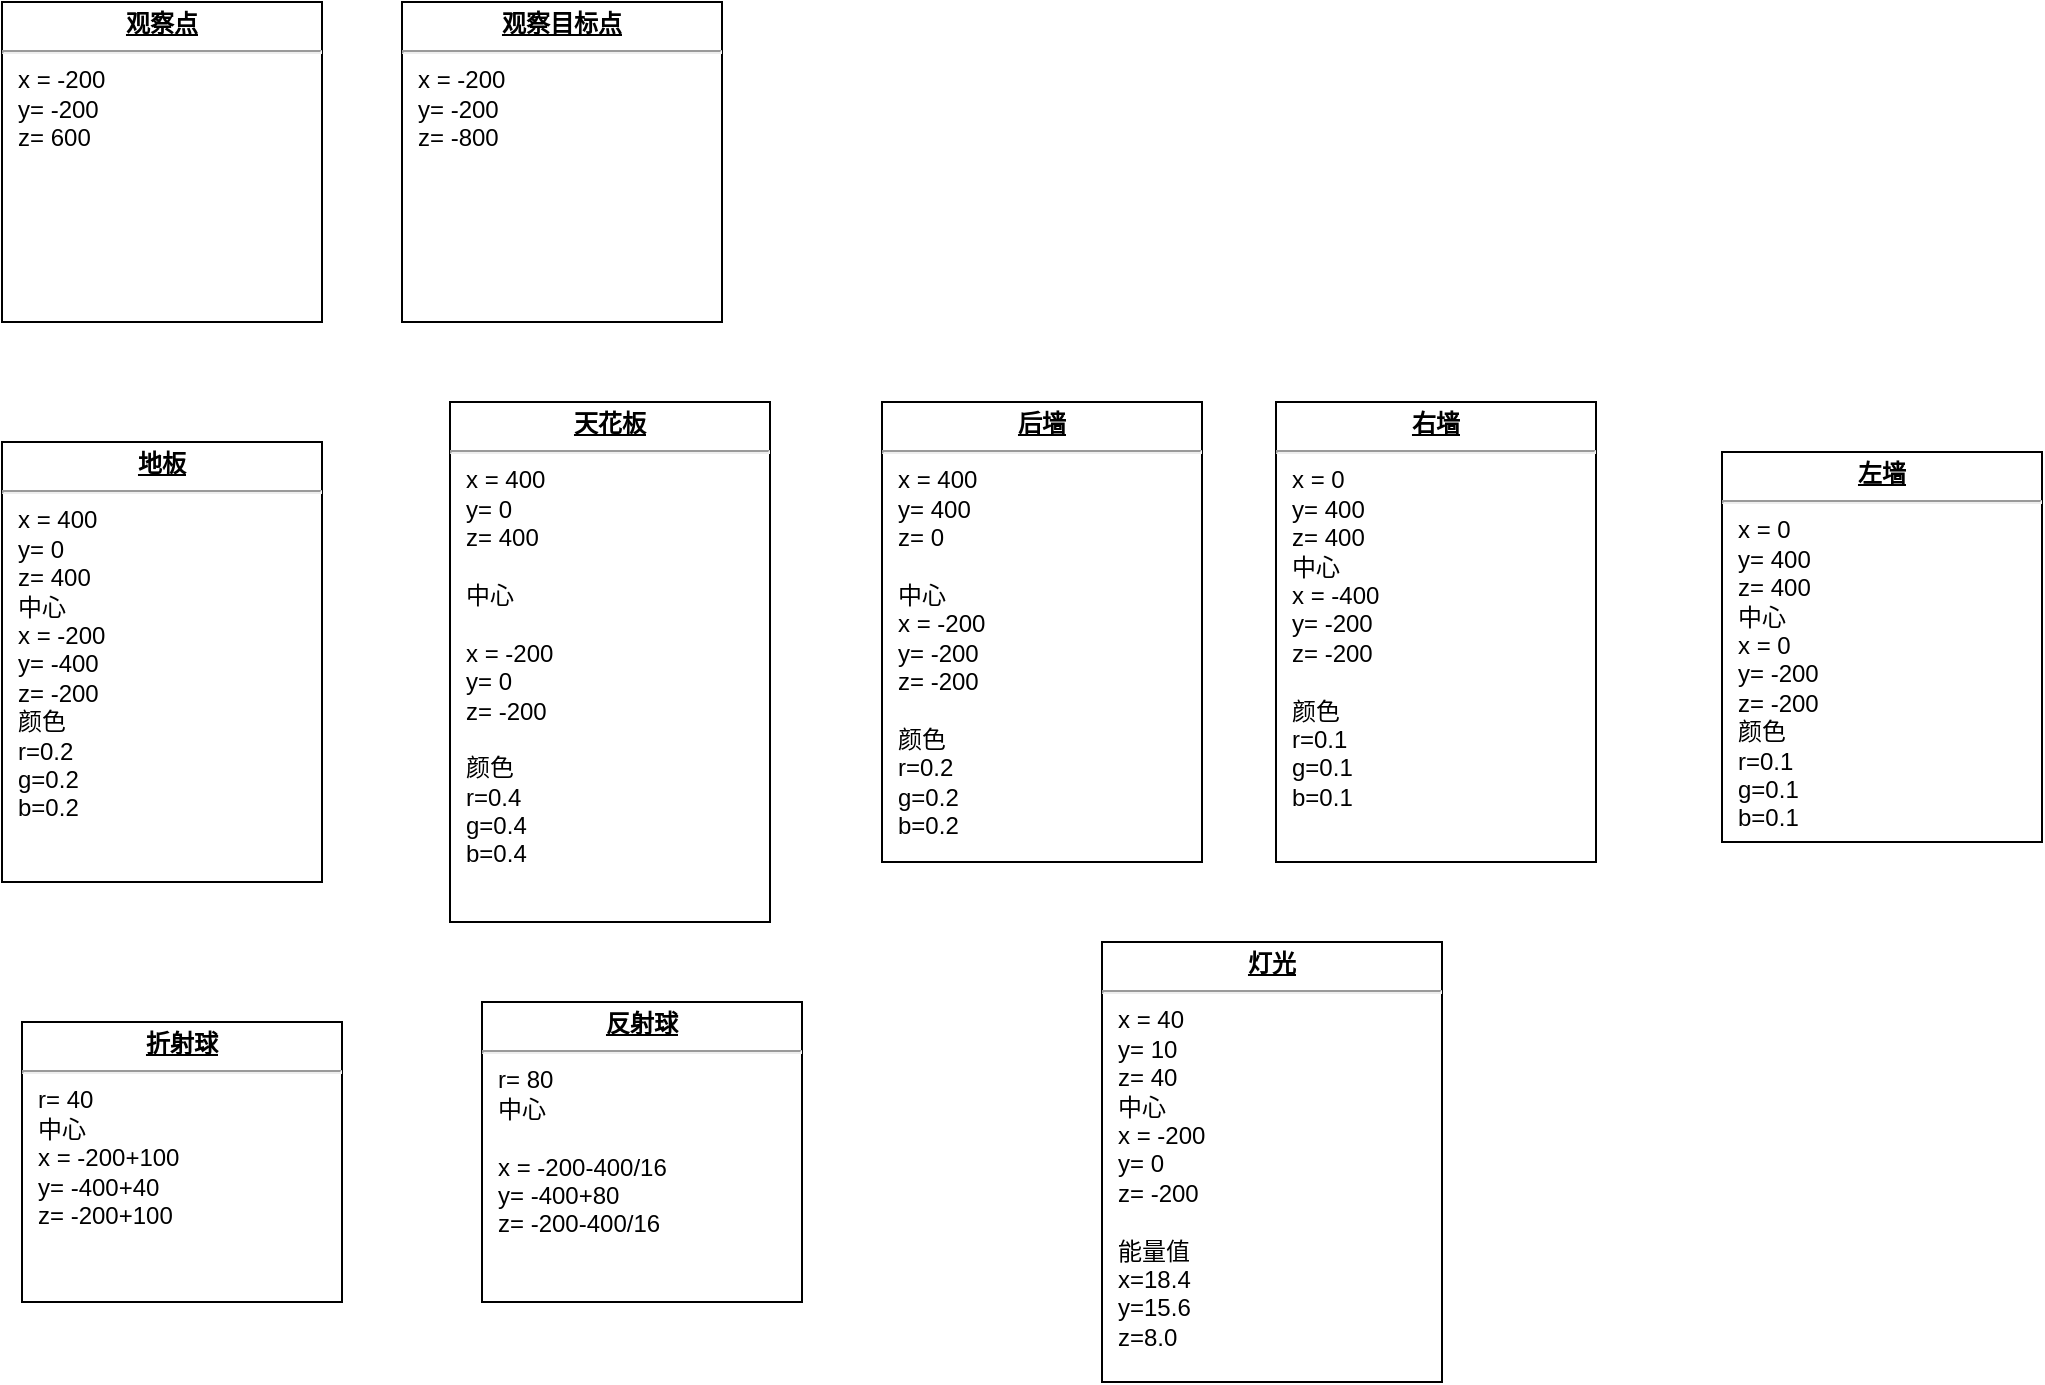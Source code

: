 <mxfile version="22.0.5" type="github">
  <diagram name="第 1 页" id="G4zZYvhnWSBs3zv3X2oq">
    <mxGraphModel dx="1434" dy="1933" grid="1" gridSize="10" guides="1" tooltips="1" connect="1" arrows="1" fold="1" page="1" pageScale="1" pageWidth="827" pageHeight="1169" math="0" shadow="0">
      <root>
        <mxCell id="0" />
        <mxCell id="1" parent="0" />
        <mxCell id="xGdQEMFhIheuoMm78p1x-4" value="&lt;p style=&quot;margin:0px;margin-top:4px;text-align:center;text-decoration:underline;&quot;&gt;&lt;b&gt;地板&lt;/b&gt;&lt;/p&gt;&lt;hr&gt;&lt;p style=&quot;margin:0px;margin-left:8px;&quot;&gt;x = 400&lt;br&gt;y= 0&lt;br&gt;z= 400&lt;/p&gt;&lt;p style=&quot;margin:0px;margin-left:8px;&quot;&gt;中心&lt;/p&gt;&lt;p style=&quot;margin:0px;margin-left:8px;&quot;&gt;x = -200&lt;br style=&quot;border-color: var(--border-color);&quot;&gt;y= -400&lt;br style=&quot;border-color: var(--border-color);&quot;&gt;z= -200&lt;br&gt;&lt;/p&gt;&lt;p style=&quot;margin:0px;margin-left:8px;&quot;&gt;颜色&lt;br&gt;r=0.2&lt;/p&gt;&lt;p style=&quot;margin:0px;margin-left:8px;&quot;&gt;g=0.2&lt;/p&gt;&lt;p style=&quot;margin:0px;margin-left:8px;&quot;&gt;b=0.2&lt;/p&gt;" style="verticalAlign=top;align=left;overflow=fill;fontSize=12;fontFamily=Helvetica;html=1;whiteSpace=wrap;" vertex="1" parent="1">
          <mxGeometry x="30" y="80" width="160" height="220" as="geometry" />
        </mxCell>
        <mxCell id="xGdQEMFhIheuoMm78p1x-5" value="&lt;p style=&quot;margin:0px;margin-top:4px;text-align:center;text-decoration:underline;&quot;&gt;&lt;b&gt;后墙&lt;/b&gt;&lt;/p&gt;&lt;hr&gt;&lt;p style=&quot;margin:0px;margin-left:8px;&quot;&gt;x = 400&lt;br&gt;y= 400&lt;br&gt;z= 0&lt;br&gt;&lt;br&gt;&lt;/p&gt;&lt;p style=&quot;border-color: var(--border-color); margin: 0px 0px 0px 8px;&quot;&gt;中心&lt;/p&gt;&lt;p style=&quot;border-color: var(--border-color); margin: 0px 0px 0px 8px;&quot;&gt;x = -200&lt;br style=&quot;border-color: var(--border-color);&quot;&gt;y= -200&lt;br style=&quot;border-color: var(--border-color);&quot;&gt;z= -200&lt;/p&gt;&lt;p style=&quot;border-color: var(--border-color); margin: 0px 0px 0px 8px;&quot;&gt;&lt;br&gt;&lt;/p&gt;&lt;p style=&quot;border-color: var(--border-color); margin: 0px 0px 0px 8px;&quot;&gt;颜色&lt;br style=&quot;border-color: var(--border-color);&quot;&gt;r=0.2&lt;/p&gt;&lt;p style=&quot;border-color: var(--border-color); margin: 0px 0px 0px 8px;&quot;&gt;g=0.2&lt;/p&gt;&lt;p style=&quot;border-color: var(--border-color); margin: 0px 0px 0px 8px;&quot;&gt;b=0.2&lt;/p&gt;" style="verticalAlign=top;align=left;overflow=fill;fontSize=12;fontFamily=Helvetica;html=1;whiteSpace=wrap;" vertex="1" parent="1">
          <mxGeometry x="470" y="60" width="160" height="230" as="geometry" />
        </mxCell>
        <mxCell id="xGdQEMFhIheuoMm78p1x-6" value="&lt;p style=&quot;margin:0px;margin-top:4px;text-align:center;text-decoration:underline;&quot;&gt;&lt;b&gt;天花板&lt;/b&gt;&lt;/p&gt;&lt;hr&gt;&lt;p style=&quot;margin:0px;margin-left:8px;&quot;&gt;x = 400&lt;br&gt;y= 0&lt;br&gt;z= 400&lt;br&gt;&lt;br&gt;&lt;/p&gt;&lt;p style=&quot;margin:0px;margin-left:8px;&quot;&gt;中心&lt;/p&gt;&lt;p style=&quot;margin:0px;margin-left:8px;&quot;&gt;&lt;br&gt;&lt;/p&gt;&lt;p style=&quot;margin:0px;margin-left:8px;&quot;&gt;x = -200&lt;/p&gt;&lt;p style=&quot;margin:0px;margin-left:8px;&quot;&gt;y= 0&lt;/p&gt;&lt;p style=&quot;margin:0px;margin-left:8px;&quot;&gt;z= -200&lt;/p&gt;&lt;p style=&quot;margin:0px;margin-left:8px;&quot;&gt;&lt;br&gt;&lt;/p&gt;&lt;p style=&quot;margin:0px;margin-left:8px;&quot;&gt;颜色&lt;/p&gt;&lt;p style=&quot;margin:0px;margin-left:8px;&quot;&gt;r=0.4&lt;/p&gt;&lt;p style=&quot;margin:0px;margin-left:8px;&quot;&gt;g=0.4&lt;/p&gt;&lt;p style=&quot;margin:0px;margin-left:8px;&quot;&gt;b=0.4&lt;/p&gt;" style="verticalAlign=top;align=left;overflow=fill;fontSize=12;fontFamily=Helvetica;html=1;whiteSpace=wrap;" vertex="1" parent="1">
          <mxGeometry x="254" y="60" width="160" height="260" as="geometry" />
        </mxCell>
        <mxCell id="xGdQEMFhIheuoMm78p1x-7" value="&lt;p style=&quot;margin: 4px 0px 0px; text-align: center;&quot;&gt;&lt;b&gt;&lt;u&gt;左墙&lt;/u&gt;&lt;/b&gt;&lt;br&gt;&lt;/p&gt;&lt;hr&gt;&lt;p style=&quot;margin:0px;margin-left:8px;&quot;&gt;x = 0&lt;br&gt;y= 400&lt;br&gt;z= 400&lt;br&gt;&lt;/p&gt;&lt;p style=&quot;border-color: var(--border-color); margin: 0px 0px 0px 8px;&quot;&gt;中心&lt;/p&gt;&lt;p style=&quot;border-color: var(--border-color); margin: 0px 0px 0px 8px;&quot;&gt;x = 0&lt;br style=&quot;border-color: var(--border-color);&quot;&gt;y= -200&lt;br style=&quot;border-color: var(--border-color);&quot;&gt;z= -200&lt;/p&gt;&lt;p style=&quot;border-color: var(--border-color); margin: 0px 0px 0px 8px;&quot;&gt;颜色&lt;br style=&quot;border-color: var(--border-color);&quot;&gt;r=0.1&lt;/p&gt;&lt;p style=&quot;border-color: var(--border-color); margin: 0px 0px 0px 8px;&quot;&gt;g=0.1&lt;/p&gt;&lt;p style=&quot;border-color: var(--border-color); margin: 0px 0px 0px 8px;&quot;&gt;b=0.1&lt;/p&gt;" style="verticalAlign=top;align=left;overflow=fill;fontSize=12;fontFamily=Helvetica;html=1;whiteSpace=wrap;" vertex="1" parent="1">
          <mxGeometry x="890" y="85" width="160" height="195" as="geometry" />
        </mxCell>
        <mxCell id="xGdQEMFhIheuoMm78p1x-8" value="&lt;p style=&quot;margin: 4px 0px 0px; text-align: center;&quot;&gt;&lt;b&gt;&lt;u&gt;右墙&lt;/u&gt;&lt;/b&gt;&lt;br&gt;&lt;/p&gt;&lt;hr&gt;&lt;p style=&quot;margin:0px;margin-left:8px;&quot;&gt;x = 0&lt;br&gt;y= 400&lt;br&gt;z= 400&lt;br&gt;&lt;/p&gt;&lt;p style=&quot;border-color: var(--border-color); margin: 0px 0px 0px 8px;&quot;&gt;中心&lt;/p&gt;&lt;p style=&quot;border-color: var(--border-color); margin: 0px 0px 0px 8px;&quot;&gt;x = -400&lt;br style=&quot;border-color: var(--border-color);&quot;&gt;y= -200&lt;br style=&quot;border-color: var(--border-color);&quot;&gt;z= -200&lt;/p&gt;&lt;p style=&quot;border-color: var(--border-color); margin: 0px 0px 0px 8px;&quot;&gt;&lt;br&gt;&lt;/p&gt;&lt;p style=&quot;border-color: var(--border-color); margin: 0px 0px 0px 8px;&quot;&gt;颜色&lt;br style=&quot;border-color: var(--border-color);&quot;&gt;r=0.1&lt;/p&gt;&lt;p style=&quot;border-color: var(--border-color); margin: 0px 0px 0px 8px;&quot;&gt;g=0.1&lt;/p&gt;&lt;p style=&quot;border-color: var(--border-color); margin: 0px 0px 0px 8px;&quot;&gt;b=0.1&lt;/p&gt;" style="verticalAlign=top;align=left;overflow=fill;fontSize=12;fontFamily=Helvetica;html=1;whiteSpace=wrap;" vertex="1" parent="1">
          <mxGeometry x="667" y="60" width="160" height="230" as="geometry" />
        </mxCell>
        <mxCell id="xGdQEMFhIheuoMm78p1x-9" value="&lt;p style=&quot;margin:0px;margin-top:4px;text-align:center;text-decoration:underline;&quot;&gt;&lt;b&gt;灯光&lt;/b&gt;&lt;/p&gt;&lt;hr&gt;&lt;p style=&quot;margin:0px;margin-left:8px;&quot;&gt;x = 40&lt;br&gt;y= 10&lt;br&gt;z= 40&lt;br&gt;&lt;/p&gt;&lt;p style=&quot;border-color: var(--border-color); margin: 0px 0px 0px 8px;&quot;&gt;中心&lt;/p&gt;&lt;p style=&quot;border-color: var(--border-color); margin: 0px 0px 0px 8px;&quot;&gt;x = -200&lt;br style=&quot;border-color: var(--border-color);&quot;&gt;y= 0&lt;br style=&quot;border-color: var(--border-color);&quot;&gt;z= -200&lt;br&gt;&lt;br&gt;能量值&lt;br&gt;x=18.4&lt;/p&gt;&lt;p style=&quot;border-color: var(--border-color); margin: 0px 0px 0px 8px;&quot;&gt;y=15.6&lt;/p&gt;&lt;p style=&quot;border-color: var(--border-color); margin: 0px 0px 0px 8px;&quot;&gt;z=8.0&lt;/p&gt;" style="verticalAlign=top;align=left;overflow=fill;fontSize=12;fontFamily=Helvetica;html=1;whiteSpace=wrap;" vertex="1" parent="1">
          <mxGeometry x="580" y="330" width="170" height="220" as="geometry" />
        </mxCell>
        <mxCell id="xGdQEMFhIheuoMm78p1x-10" value="&lt;p style=&quot;margin:0px;margin-top:4px;text-align:center;text-decoration:underline;&quot;&gt;&lt;b&gt;折射球&lt;/b&gt;&lt;/p&gt;&lt;hr&gt;&lt;p style=&quot;margin:0px;margin-left:8px;&quot;&gt;r= 40&lt;br&gt;&lt;/p&gt;&lt;p style=&quot;border-color: var(--border-color); margin: 0px 0px 0px 8px;&quot;&gt;中心&lt;/p&gt;&lt;p style=&quot;border-color: var(--border-color); margin: 0px 0px 0px 8px;&quot;&gt;x = -200+100&lt;br style=&quot;border-color: var(--border-color);&quot;&gt;y= -400+40&lt;br style=&quot;border-color: var(--border-color);&quot;&gt;z= -200+100&lt;/p&gt;" style="verticalAlign=top;align=left;overflow=fill;fontSize=12;fontFamily=Helvetica;html=1;whiteSpace=wrap;" vertex="1" parent="1">
          <mxGeometry x="40" y="370" width="160" height="140" as="geometry" />
        </mxCell>
        <mxCell id="xGdQEMFhIheuoMm78p1x-11" value="&lt;p style=&quot;margin:0px;margin-top:4px;text-align:center;text-decoration:underline;&quot;&gt;&lt;b&gt;反射球&lt;/b&gt;&lt;/p&gt;&lt;hr&gt;&lt;p style=&quot;margin:0px;margin-left:8px;&quot;&gt;r= 80&lt;br&gt;&lt;/p&gt;&lt;p style=&quot;margin:0px;margin-left:8px;&quot;&gt;中心&lt;/p&gt;&lt;p style=&quot;margin:0px;margin-left:8px;&quot;&gt;&lt;br&gt;&lt;/p&gt;&lt;p style=&quot;margin:0px;margin-left:8px;&quot;&gt;x = -200-400/16&lt;/p&gt;&lt;p style=&quot;margin:0px;margin-left:8px;&quot;&gt;y= -400+80&lt;/p&gt;&lt;p style=&quot;margin:0px;margin-left:8px;&quot;&gt;z= -200-400/16&lt;/p&gt;" style="verticalAlign=top;align=left;overflow=fill;fontSize=12;fontFamily=Helvetica;html=1;whiteSpace=wrap;" vertex="1" parent="1">
          <mxGeometry x="270" y="360" width="160" height="150" as="geometry" />
        </mxCell>
        <mxCell id="xGdQEMFhIheuoMm78p1x-12" value="&lt;p style=&quot;margin:0px;margin-top:4px;text-align:center;text-decoration:underline;&quot;&gt;&lt;b&gt;观察点&lt;/b&gt;&lt;/p&gt;&lt;hr&gt;&lt;p style=&quot;margin:0px;margin-left:8px;&quot;&gt;x = -200&lt;br&gt;y= -200&lt;br&gt;z= 600&lt;br&gt;&lt;/p&gt;" style="verticalAlign=top;align=left;overflow=fill;fontSize=12;fontFamily=Helvetica;html=1;whiteSpace=wrap;" vertex="1" parent="1">
          <mxGeometry x="30" y="-140" width="160" height="160" as="geometry" />
        </mxCell>
        <mxCell id="xGdQEMFhIheuoMm78p1x-13" value="&lt;p style=&quot;margin:0px;margin-top:4px;text-align:center;text-decoration:underline;&quot;&gt;&lt;b&gt;观察目标点&lt;/b&gt;&lt;/p&gt;&lt;hr&gt;&lt;p style=&quot;margin:0px;margin-left:8px;&quot;&gt;x = -200&lt;br&gt;y= -200&lt;br&gt;z= -800&lt;br&gt;&lt;/p&gt;" style="verticalAlign=top;align=left;overflow=fill;fontSize=12;fontFamily=Helvetica;html=1;whiteSpace=wrap;" vertex="1" parent="1">
          <mxGeometry x="230" y="-140" width="160" height="160" as="geometry" />
        </mxCell>
      </root>
    </mxGraphModel>
  </diagram>
</mxfile>
